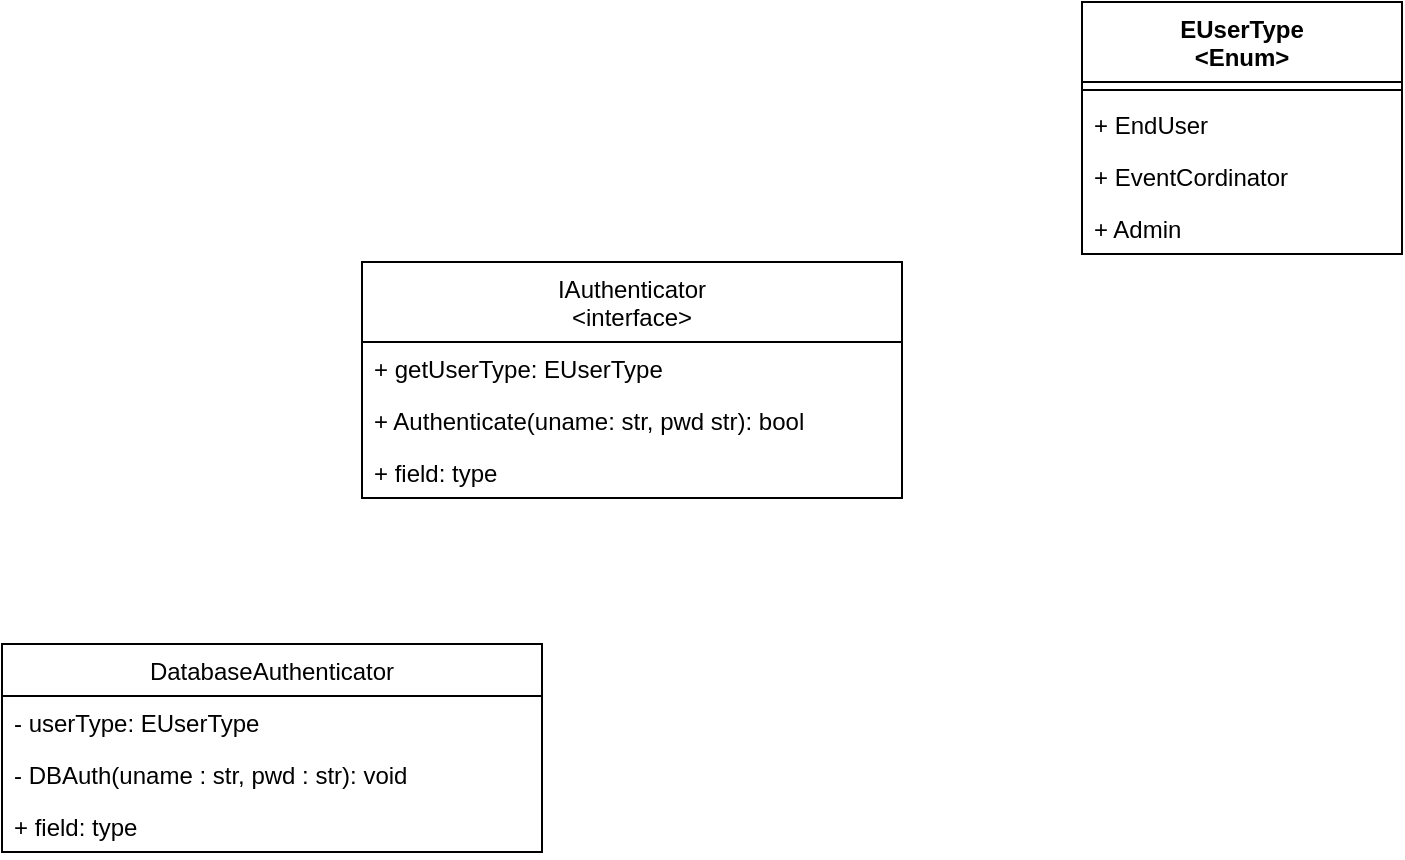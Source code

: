 <mxfile version="17.1.2" type="device"><diagram id="5Tdj5-kP_eJGH8ySR-cs" name="Page-1"><mxGraphModel dx="661" dy="351" grid="1" gridSize="10" guides="1" tooltips="1" connect="1" arrows="1" fold="1" page="1" pageScale="1" pageWidth="827" pageHeight="1169" math="0" shadow="0"><root><mxCell id="0"/><mxCell id="1" parent="0"/><mxCell id="pNxxhPzhoRNcfr0NNhC1-1" value="IAuthenticator&#10;&lt;interface&gt;" style="swimlane;fontStyle=0;childLayout=stackLayout;horizontal=1;startSize=40;fillColor=none;horizontalStack=0;resizeParent=1;resizeParentMax=0;resizeLast=0;collapsible=1;marginBottom=0;" vertex="1" parent="1"><mxGeometry x="250" y="290" width="270" height="118" as="geometry"/></mxCell><mxCell id="pNxxhPzhoRNcfr0NNhC1-2" value="+ getUserType: EUserType" style="text;strokeColor=none;fillColor=none;align=left;verticalAlign=top;spacingLeft=4;spacingRight=4;overflow=hidden;rotatable=0;points=[[0,0.5],[1,0.5]];portConstraint=eastwest;" vertex="1" parent="pNxxhPzhoRNcfr0NNhC1-1"><mxGeometry y="40" width="270" height="26" as="geometry"/></mxCell><mxCell id="pNxxhPzhoRNcfr0NNhC1-3" value="+ Authenticate(uname: str, pwd str): bool" style="text;strokeColor=none;fillColor=none;align=left;verticalAlign=top;spacingLeft=4;spacingRight=4;overflow=hidden;rotatable=0;points=[[0,0.5],[1,0.5]];portConstraint=eastwest;" vertex="1" parent="pNxxhPzhoRNcfr0NNhC1-1"><mxGeometry y="66" width="270" height="26" as="geometry"/></mxCell><mxCell id="pNxxhPzhoRNcfr0NNhC1-4" value="+ field: type" style="text;strokeColor=none;fillColor=none;align=left;verticalAlign=top;spacingLeft=4;spacingRight=4;overflow=hidden;rotatable=0;points=[[0,0.5],[1,0.5]];portConstraint=eastwest;" vertex="1" parent="pNxxhPzhoRNcfr0NNhC1-1"><mxGeometry y="92" width="270" height="26" as="geometry"/></mxCell><mxCell id="pNxxhPzhoRNcfr0NNhC1-5" value="EUserType&#10;&lt;Enum&gt;&#10;" style="swimlane;fontStyle=1;align=center;verticalAlign=top;childLayout=stackLayout;horizontal=1;startSize=40;horizontalStack=0;resizeParent=1;resizeParentMax=0;resizeLast=0;collapsible=1;marginBottom=0;" vertex="1" parent="1"><mxGeometry x="610" y="160" width="160" height="126" as="geometry"/></mxCell><mxCell id="pNxxhPzhoRNcfr0NNhC1-7" value="" style="line;strokeWidth=1;fillColor=none;align=left;verticalAlign=middle;spacingTop=-1;spacingLeft=3;spacingRight=3;rotatable=0;labelPosition=right;points=[];portConstraint=eastwest;" vertex="1" parent="pNxxhPzhoRNcfr0NNhC1-5"><mxGeometry y="40" width="160" height="8" as="geometry"/></mxCell><mxCell id="pNxxhPzhoRNcfr0NNhC1-6" value="+ EndUser" style="text;strokeColor=none;fillColor=none;align=left;verticalAlign=top;spacingLeft=4;spacingRight=4;overflow=hidden;rotatable=0;points=[[0,0.5],[1,0.5]];portConstraint=eastwest;" vertex="1" parent="pNxxhPzhoRNcfr0NNhC1-5"><mxGeometry y="48" width="160" height="26" as="geometry"/></mxCell><mxCell id="pNxxhPzhoRNcfr0NNhC1-8" value="+ EventCordinator " style="text;strokeColor=none;fillColor=none;align=left;verticalAlign=top;spacingLeft=4;spacingRight=4;overflow=hidden;rotatable=0;points=[[0,0.5],[1,0.5]];portConstraint=eastwest;" vertex="1" parent="pNxxhPzhoRNcfr0NNhC1-5"><mxGeometry y="74" width="160" height="26" as="geometry"/></mxCell><mxCell id="pNxxhPzhoRNcfr0NNhC1-9" value="+ Admin" style="text;strokeColor=none;fillColor=none;align=left;verticalAlign=top;spacingLeft=4;spacingRight=4;overflow=hidden;rotatable=0;points=[[0,0.5],[1,0.5]];portConstraint=eastwest;" vertex="1" parent="pNxxhPzhoRNcfr0NNhC1-5"><mxGeometry y="100" width="160" height="26" as="geometry"/></mxCell><mxCell id="pNxxhPzhoRNcfr0NNhC1-10" value="DatabaseAuthenticator" style="swimlane;fontStyle=0;childLayout=stackLayout;horizontal=1;startSize=26;fillColor=none;horizontalStack=0;resizeParent=1;resizeParentMax=0;resizeLast=0;collapsible=1;marginBottom=0;" vertex="1" parent="1"><mxGeometry x="70" y="481" width="270" height="104" as="geometry"/></mxCell><mxCell id="pNxxhPzhoRNcfr0NNhC1-11" value="- userType: EUserType" style="text;strokeColor=none;fillColor=none;align=left;verticalAlign=top;spacingLeft=4;spacingRight=4;overflow=hidden;rotatable=0;points=[[0,0.5],[1,0.5]];portConstraint=eastwest;" vertex="1" parent="pNxxhPzhoRNcfr0NNhC1-10"><mxGeometry y="26" width="270" height="26" as="geometry"/></mxCell><mxCell id="pNxxhPzhoRNcfr0NNhC1-12" value="- DBAuth(uname : str, pwd : str): void" style="text;strokeColor=none;fillColor=none;align=left;verticalAlign=top;spacingLeft=4;spacingRight=4;overflow=hidden;rotatable=0;points=[[0,0.5],[1,0.5]];portConstraint=eastwest;" vertex="1" parent="pNxxhPzhoRNcfr0NNhC1-10"><mxGeometry y="52" width="270" height="26" as="geometry"/></mxCell><mxCell id="pNxxhPzhoRNcfr0NNhC1-13" value="+ field: type" style="text;strokeColor=none;fillColor=none;align=left;verticalAlign=top;spacingLeft=4;spacingRight=4;overflow=hidden;rotatable=0;points=[[0,0.5],[1,0.5]];portConstraint=eastwest;" vertex="1" parent="pNxxhPzhoRNcfr0NNhC1-10"><mxGeometry y="78" width="270" height="26" as="geometry"/></mxCell></root></mxGraphModel></diagram></mxfile>
